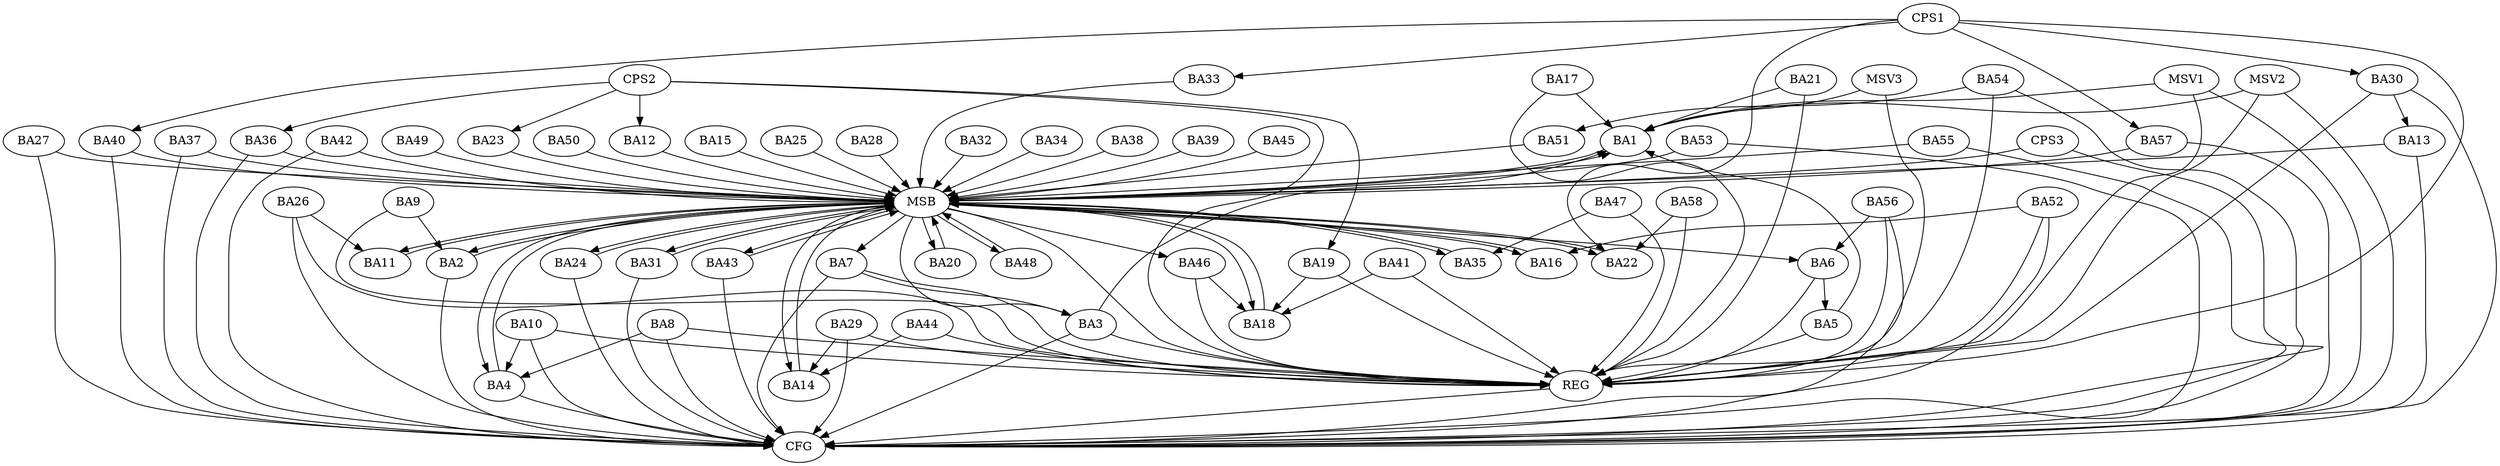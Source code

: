 strict digraph G {
  BA1 [ label="BA1" ];
  BA2 [ label="BA2" ];
  BA3 [ label="BA3" ];
  BA4 [ label="BA4" ];
  BA5 [ label="BA5" ];
  BA6 [ label="BA6" ];
  BA7 [ label="BA7" ];
  BA8 [ label="BA8" ];
  BA9 [ label="BA9" ];
  BA10 [ label="BA10" ];
  BA11 [ label="BA11" ];
  BA12 [ label="BA12" ];
  BA13 [ label="BA13" ];
  BA14 [ label="BA14" ];
  BA15 [ label="BA15" ];
  BA16 [ label="BA16" ];
  BA17 [ label="BA17" ];
  BA18 [ label="BA18" ];
  BA19 [ label="BA19" ];
  BA20 [ label="BA20" ];
  BA21 [ label="BA21" ];
  BA22 [ label="BA22" ];
  BA23 [ label="BA23" ];
  BA24 [ label="BA24" ];
  BA25 [ label="BA25" ];
  BA26 [ label="BA26" ];
  BA27 [ label="BA27" ];
  BA28 [ label="BA28" ];
  BA29 [ label="BA29" ];
  BA30 [ label="BA30" ];
  BA31 [ label="BA31" ];
  BA32 [ label="BA32" ];
  BA33 [ label="BA33" ];
  BA34 [ label="BA34" ];
  BA35 [ label="BA35" ];
  BA36 [ label="BA36" ];
  BA37 [ label="BA37" ];
  BA38 [ label="BA38" ];
  BA39 [ label="BA39" ];
  BA40 [ label="BA40" ];
  BA41 [ label="BA41" ];
  BA42 [ label="BA42" ];
  BA43 [ label="BA43" ];
  BA44 [ label="BA44" ];
  BA45 [ label="BA45" ];
  BA46 [ label="BA46" ];
  BA47 [ label="BA47" ];
  BA48 [ label="BA48" ];
  BA49 [ label="BA49" ];
  BA50 [ label="BA50" ];
  BA51 [ label="BA51" ];
  BA52 [ label="BA52" ];
  BA53 [ label="BA53" ];
  BA54 [ label="BA54" ];
  BA55 [ label="BA55" ];
  BA56 [ label="BA56" ];
  BA57 [ label="BA57" ];
  BA58 [ label="BA58" ];
  CPS1 [ label="CPS1" ];
  CPS2 [ label="CPS2" ];
  CPS3 [ label="CPS3" ];
  REG [ label="REG" ];
  MSB [ label="MSB" ];
  CFG [ label="CFG" ];
  MSV1 [ label="MSV1" ];
  MSV2 [ label="MSV2" ];
  MSV3 [ label="MSV3" ];
  BA3 -> BA1;
  BA5 -> BA1;
  BA6 -> BA5;
  BA7 -> BA3;
  BA8 -> BA4;
  BA9 -> BA2;
  BA10 -> BA4;
  BA17 -> BA1;
  BA19 -> BA18;
  BA21 -> BA1;
  BA26 -> BA11;
  BA29 -> BA14;
  BA30 -> BA13;
  BA41 -> BA18;
  BA44 -> BA14;
  BA46 -> BA18;
  BA47 -> BA35;
  BA52 -> BA16;
  BA54 -> BA51;
  BA56 -> BA6;
  BA58 -> BA22;
  CPS1 -> BA30;
  CPS1 -> BA57;
  CPS1 -> BA33;
  CPS1 -> BA40;
  CPS1 -> BA22;
  CPS2 -> BA36;
  CPS2 -> BA23;
  CPS2 -> BA12;
  CPS2 -> BA19;
  BA3 -> REG;
  BA5 -> REG;
  BA6 -> REG;
  BA7 -> REG;
  BA8 -> REG;
  BA9 -> REG;
  BA10 -> REG;
  BA17 -> REG;
  BA19 -> REG;
  BA21 -> REG;
  BA26 -> REG;
  BA29 -> REG;
  BA30 -> REG;
  BA41 -> REG;
  BA44 -> REG;
  BA46 -> REG;
  BA47 -> REG;
  BA52 -> REG;
  BA54 -> REG;
  BA56 -> REG;
  BA58 -> REG;
  CPS1 -> REG;
  CPS2 -> REG;
  BA1 -> MSB;
  MSB -> BA2;
  MSB -> REG;
  BA2 -> MSB;
  MSB -> BA1;
  BA4 -> MSB;
  MSB -> BA3;
  BA11 -> MSB;
  BA12 -> MSB;
  MSB -> BA6;
  BA13 -> MSB;
  BA14 -> MSB;
  MSB -> BA4;
  BA15 -> MSB;
  BA16 -> MSB;
  BA18 -> MSB;
  BA20 -> MSB;
  MSB -> BA11;
  BA22 -> MSB;
  BA23 -> MSB;
  BA24 -> MSB;
  MSB -> BA16;
  BA25 -> MSB;
  MSB -> BA18;
  BA27 -> MSB;
  BA28 -> MSB;
  MSB -> BA14;
  BA31 -> MSB;
  MSB -> BA7;
  BA32 -> MSB;
  BA33 -> MSB;
  BA34 -> MSB;
  BA35 -> MSB;
  BA36 -> MSB;
  BA37 -> MSB;
  BA38 -> MSB;
  MSB -> BA24;
  BA39 -> MSB;
  MSB -> BA22;
  BA40 -> MSB;
  BA42 -> MSB;
  MSB -> BA20;
  BA43 -> MSB;
  MSB -> BA35;
  BA45 -> MSB;
  BA48 -> MSB;
  MSB -> BA43;
  BA49 -> MSB;
  MSB -> BA48;
  BA50 -> MSB;
  BA51 -> MSB;
  BA53 -> MSB;
  BA55 -> MSB;
  BA57 -> MSB;
  CPS3 -> MSB;
  MSB -> BA31;
  MSB -> BA46;
  BA13 -> CFG;
  BA55 -> CFG;
  BA43 -> CFG;
  BA2 -> CFG;
  BA54 -> CFG;
  BA26 -> CFG;
  BA56 -> CFG;
  BA31 -> CFG;
  BA29 -> CFG;
  BA30 -> CFG;
  BA36 -> CFG;
  CPS3 -> CFG;
  BA3 -> CFG;
  BA10 -> CFG;
  BA57 -> CFG;
  BA7 -> CFG;
  BA8 -> CFG;
  BA24 -> CFG;
  BA4 -> CFG;
  BA37 -> CFG;
  BA42 -> CFG;
  BA27 -> CFG;
  BA52 -> CFG;
  BA40 -> CFG;
  BA53 -> CFG;
  REG -> CFG;
  MSV1 -> BA1;
  MSV1 -> REG;
  MSV1 -> CFG;
  MSV2 -> BA1;
  MSV2 -> REG;
  MSV2 -> CFG;
  MSV3 -> BA1;
  MSV3 -> REG;
}
